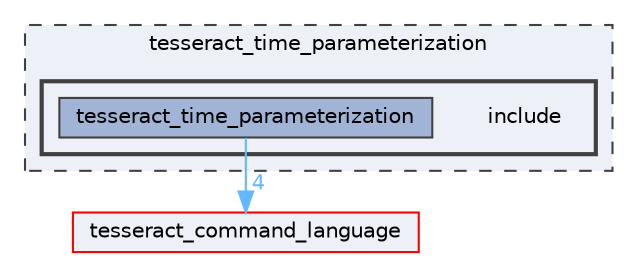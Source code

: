 digraph "tesseract_time_parameterization/include"
{
 // LATEX_PDF_SIZE
  bgcolor="transparent";
  edge [fontname=Helvetica,fontsize=10,labelfontname=Helvetica,labelfontsize=10];
  node [fontname=Helvetica,fontsize=10,shape=box,height=0.2,width=0.4];
  compound=true
  subgraph clusterdir_d95fa72e1f80b7ab426a2222fe7ccfd9 {
    graph [ bgcolor="#edf0f7", pencolor="grey25", label="tesseract_time_parameterization", fontname=Helvetica,fontsize=10 style="filled,dashed", URL="dir_d95fa72e1f80b7ab426a2222fe7ccfd9.html",tooltip=""]
  subgraph clusterdir_1a203550f83f36732ec0f5874e0fa98d {
    graph [ bgcolor="#edf0f7", pencolor="grey25", label="", fontname=Helvetica,fontsize=10 style="filled,bold", URL="dir_1a203550f83f36732ec0f5874e0fa98d.html",tooltip=""]
    dir_1a203550f83f36732ec0f5874e0fa98d [shape=plaintext, label="include"];
  dir_63a496afbaafd34db09f689de1124c13 [label="tesseract_time_parameterization", fillcolor="#a2b4d6", color="grey25", style="filled", URL="dir_63a496afbaafd34db09f689de1124c13.html",tooltip=""];
  }
  }
  dir_fa47c2fa9b13a12fc195f1b83854b816 [label="tesseract_command_language", fillcolor="#edf0f7", color="red", style="filled", URL="dir_fa47c2fa9b13a12fc195f1b83854b816.html",tooltip=""];
  dir_63a496afbaafd34db09f689de1124c13->dir_fa47c2fa9b13a12fc195f1b83854b816 [headlabel="4", labeldistance=1.5 headhref="dir_000061_000048.html" color="steelblue1" fontcolor="steelblue1"];
}
